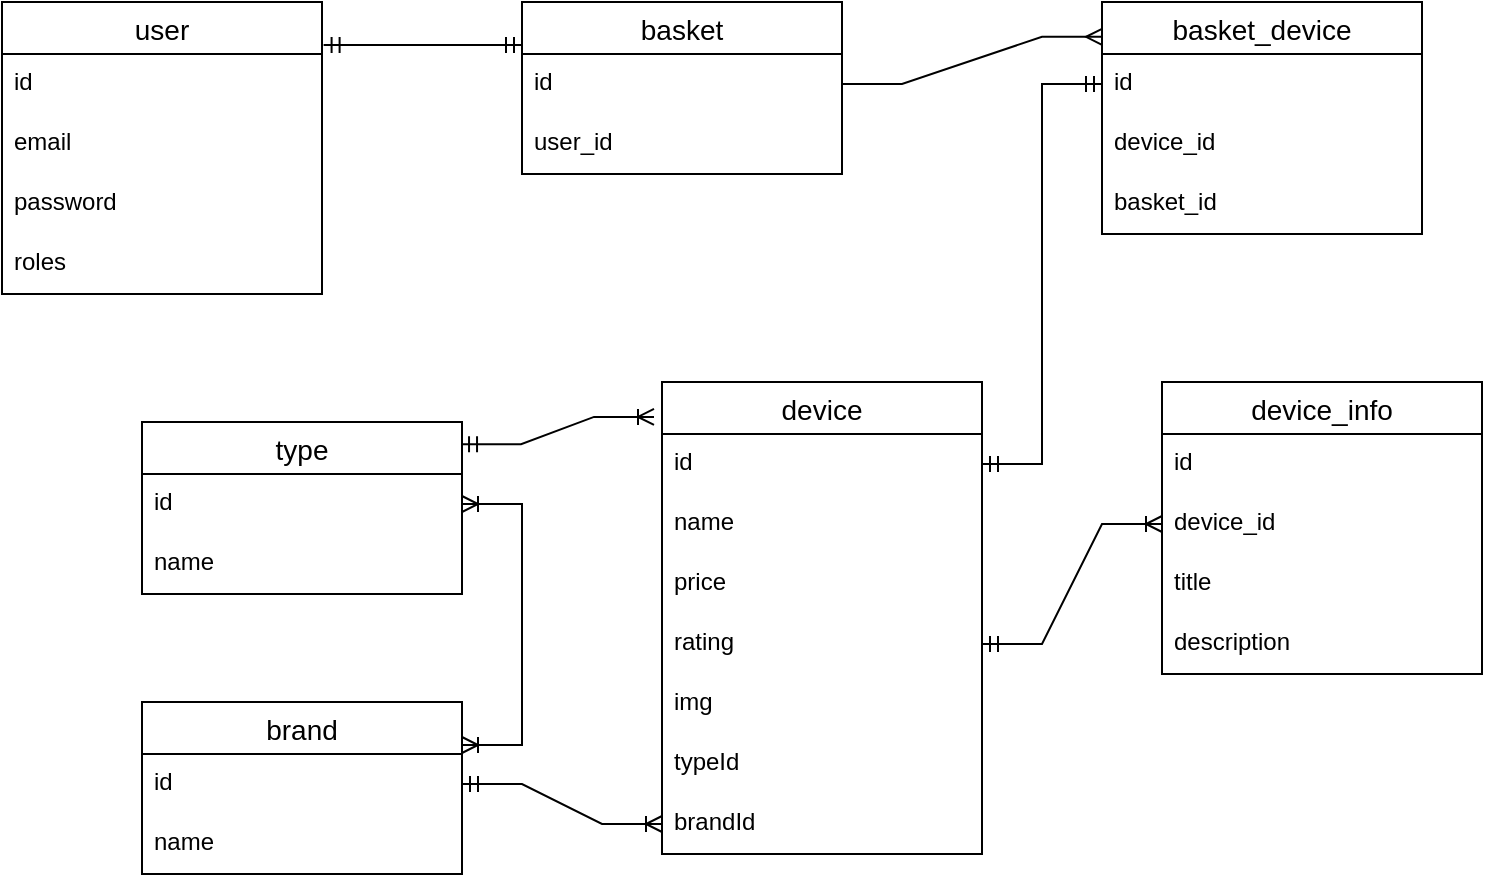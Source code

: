 <mxfile version="22.1.18" type="github">
  <diagram name="Page-1" id="M3IzxrUChmUWGdgaBAiZ">
    <mxGraphModel dx="2266" dy="920" grid="1" gridSize="10" guides="1" tooltips="1" connect="1" arrows="1" fold="1" page="1" pageScale="1" pageWidth="827" pageHeight="1169" math="0" shadow="0">
      <root>
        <mxCell id="0" />
        <mxCell id="1" parent="0" />
        <mxCell id="GBEgYmQzCYnmSpbXidUJ-2" value="user" style="swimlane;fontStyle=0;childLayout=stackLayout;horizontal=1;startSize=26;horizontalStack=0;resizeParent=1;resizeParentMax=0;resizeLast=0;collapsible=1;marginBottom=0;align=center;fontSize=14;" vertex="1" parent="1">
          <mxGeometry x="30" y="250" width="160" height="146" as="geometry">
            <mxRectangle x="40" y="250" width="70" height="30" as="alternateBounds" />
          </mxGeometry>
        </mxCell>
        <mxCell id="GBEgYmQzCYnmSpbXidUJ-3" value="id" style="text;strokeColor=none;fillColor=none;spacingLeft=4;spacingRight=4;overflow=hidden;rotatable=0;points=[[0,0.5],[1,0.5]];portConstraint=eastwest;fontSize=12;whiteSpace=wrap;html=1;" vertex="1" parent="GBEgYmQzCYnmSpbXidUJ-2">
          <mxGeometry y="26" width="160" height="30" as="geometry" />
        </mxCell>
        <mxCell id="GBEgYmQzCYnmSpbXidUJ-4" value="email&lt;br&gt;" style="text;strokeColor=none;fillColor=none;spacingLeft=4;spacingRight=4;overflow=hidden;rotatable=0;points=[[0,0.5],[1,0.5]];portConstraint=eastwest;fontSize=12;whiteSpace=wrap;html=1;" vertex="1" parent="GBEgYmQzCYnmSpbXidUJ-2">
          <mxGeometry y="56" width="160" height="30" as="geometry" />
        </mxCell>
        <mxCell id="GBEgYmQzCYnmSpbXidUJ-5" value="password" style="text;strokeColor=none;fillColor=none;spacingLeft=4;spacingRight=4;overflow=hidden;rotatable=0;points=[[0,0.5],[1,0.5]];portConstraint=eastwest;fontSize=12;whiteSpace=wrap;html=1;" vertex="1" parent="GBEgYmQzCYnmSpbXidUJ-2">
          <mxGeometry y="86" width="160" height="30" as="geometry" />
        </mxCell>
        <mxCell id="GBEgYmQzCYnmSpbXidUJ-8" value="roles" style="text;strokeColor=none;fillColor=none;spacingLeft=4;spacingRight=4;overflow=hidden;rotatable=0;points=[[0,0.5],[1,0.5]];portConstraint=eastwest;fontSize=12;whiteSpace=wrap;html=1;" vertex="1" parent="GBEgYmQzCYnmSpbXidUJ-2">
          <mxGeometry y="116" width="160" height="30" as="geometry" />
        </mxCell>
        <mxCell id="GBEgYmQzCYnmSpbXidUJ-9" value="basket" style="swimlane;fontStyle=0;childLayout=stackLayout;horizontal=1;startSize=26;horizontalStack=0;resizeParent=1;resizeParentMax=0;resizeLast=0;collapsible=1;marginBottom=0;align=center;fontSize=14;" vertex="1" parent="1">
          <mxGeometry x="290" y="250" width="160" height="86" as="geometry" />
        </mxCell>
        <mxCell id="GBEgYmQzCYnmSpbXidUJ-10" value="id" style="text;strokeColor=none;fillColor=none;spacingLeft=4;spacingRight=4;overflow=hidden;rotatable=0;points=[[0,0.5],[1,0.5]];portConstraint=eastwest;fontSize=12;whiteSpace=wrap;html=1;" vertex="1" parent="GBEgYmQzCYnmSpbXidUJ-9">
          <mxGeometry y="26" width="160" height="30" as="geometry" />
        </mxCell>
        <mxCell id="GBEgYmQzCYnmSpbXidUJ-11" value="user_id&lt;br&gt;" style="text;strokeColor=none;fillColor=none;spacingLeft=4;spacingRight=4;overflow=hidden;rotatable=0;points=[[0,0.5],[1,0.5]];portConstraint=eastwest;fontSize=12;whiteSpace=wrap;html=1;" vertex="1" parent="GBEgYmQzCYnmSpbXidUJ-9">
          <mxGeometry y="56" width="160" height="30" as="geometry" />
        </mxCell>
        <mxCell id="GBEgYmQzCYnmSpbXidUJ-13" value="" style="edgeStyle=entityRelationEdgeStyle;fontSize=12;html=1;endArrow=ERmandOne;startArrow=ERmandOne;rounded=0;entryX=0;entryY=0.25;entryDx=0;entryDy=0;exitX=1.005;exitY=0.147;exitDx=0;exitDy=0;exitPerimeter=0;" edge="1" parent="1" source="GBEgYmQzCYnmSpbXidUJ-2" target="GBEgYmQzCYnmSpbXidUJ-9">
          <mxGeometry width="100" height="100" relative="1" as="geometry">
            <mxPoint x="200" y="270" as="sourcePoint" />
            <mxPoint x="300" y="170" as="targetPoint" />
          </mxGeometry>
        </mxCell>
        <mxCell id="GBEgYmQzCYnmSpbXidUJ-14" value="device" style="swimlane;fontStyle=0;childLayout=stackLayout;horizontal=1;startSize=26;horizontalStack=0;resizeParent=1;resizeParentMax=0;resizeLast=0;collapsible=1;marginBottom=0;align=center;fontSize=14;" vertex="1" parent="1">
          <mxGeometry x="360" y="440" width="160" height="236" as="geometry" />
        </mxCell>
        <mxCell id="GBEgYmQzCYnmSpbXidUJ-15" value="id" style="text;strokeColor=none;fillColor=none;spacingLeft=4;spacingRight=4;overflow=hidden;rotatable=0;points=[[0,0.5],[1,0.5]];portConstraint=eastwest;fontSize=12;whiteSpace=wrap;html=1;" vertex="1" parent="GBEgYmQzCYnmSpbXidUJ-14">
          <mxGeometry y="26" width="160" height="30" as="geometry" />
        </mxCell>
        <mxCell id="GBEgYmQzCYnmSpbXidUJ-16" value="name&lt;span style=&quot;white-space: pre;&quot;&gt;&#x9;&lt;/span&gt;" style="text;strokeColor=none;fillColor=none;spacingLeft=4;spacingRight=4;overflow=hidden;rotatable=0;points=[[0,0.5],[1,0.5]];portConstraint=eastwest;fontSize=12;whiteSpace=wrap;html=1;" vertex="1" parent="GBEgYmQzCYnmSpbXidUJ-14">
          <mxGeometry y="56" width="160" height="30" as="geometry" />
        </mxCell>
        <mxCell id="GBEgYmQzCYnmSpbXidUJ-17" value="price&lt;br&gt;" style="text;strokeColor=none;fillColor=none;spacingLeft=4;spacingRight=4;overflow=hidden;rotatable=0;points=[[0,0.5],[1,0.5]];portConstraint=eastwest;fontSize=12;whiteSpace=wrap;html=1;" vertex="1" parent="GBEgYmQzCYnmSpbXidUJ-14">
          <mxGeometry y="86" width="160" height="30" as="geometry" />
        </mxCell>
        <mxCell id="GBEgYmQzCYnmSpbXidUJ-18" value="rating" style="text;strokeColor=none;fillColor=none;spacingLeft=4;spacingRight=4;overflow=hidden;rotatable=0;points=[[0,0.5],[1,0.5]];portConstraint=eastwest;fontSize=12;whiteSpace=wrap;html=1;" vertex="1" parent="GBEgYmQzCYnmSpbXidUJ-14">
          <mxGeometry y="116" width="160" height="30" as="geometry" />
        </mxCell>
        <mxCell id="GBEgYmQzCYnmSpbXidUJ-19" value="img&lt;br&gt;" style="text;strokeColor=none;fillColor=none;spacingLeft=4;spacingRight=4;overflow=hidden;rotatable=0;points=[[0,0.5],[1,0.5]];portConstraint=eastwest;fontSize=12;whiteSpace=wrap;html=1;" vertex="1" parent="GBEgYmQzCYnmSpbXidUJ-14">
          <mxGeometry y="146" width="160" height="30" as="geometry" />
        </mxCell>
        <mxCell id="GBEgYmQzCYnmSpbXidUJ-20" value="typeId" style="text;strokeColor=none;fillColor=none;spacingLeft=4;spacingRight=4;overflow=hidden;rotatable=0;points=[[0,0.5],[1,0.5]];portConstraint=eastwest;fontSize=12;whiteSpace=wrap;html=1;" vertex="1" parent="GBEgYmQzCYnmSpbXidUJ-14">
          <mxGeometry y="176" width="160" height="30" as="geometry" />
        </mxCell>
        <mxCell id="GBEgYmQzCYnmSpbXidUJ-21" value="brandId&lt;br&gt;" style="text;strokeColor=none;fillColor=none;spacingLeft=4;spacingRight=4;overflow=hidden;rotatable=0;points=[[0,0.5],[1,0.5]];portConstraint=eastwest;fontSize=12;whiteSpace=wrap;html=1;" vertex="1" parent="GBEgYmQzCYnmSpbXidUJ-14">
          <mxGeometry y="206" width="160" height="30" as="geometry" />
        </mxCell>
        <mxCell id="GBEgYmQzCYnmSpbXidUJ-22" value="brand" style="swimlane;fontStyle=0;childLayout=stackLayout;horizontal=1;startSize=26;horizontalStack=0;resizeParent=1;resizeParentMax=0;resizeLast=0;collapsible=1;marginBottom=0;align=center;fontSize=14;" vertex="1" parent="1">
          <mxGeometry x="100" y="600" width="160" height="86" as="geometry" />
        </mxCell>
        <mxCell id="GBEgYmQzCYnmSpbXidUJ-23" value="id" style="text;strokeColor=none;fillColor=none;spacingLeft=4;spacingRight=4;overflow=hidden;rotatable=0;points=[[0,0.5],[1,0.5]];portConstraint=eastwest;fontSize=12;whiteSpace=wrap;html=1;" vertex="1" parent="GBEgYmQzCYnmSpbXidUJ-22">
          <mxGeometry y="26" width="160" height="30" as="geometry" />
        </mxCell>
        <mxCell id="GBEgYmQzCYnmSpbXidUJ-24" value="name" style="text;strokeColor=none;fillColor=none;spacingLeft=4;spacingRight=4;overflow=hidden;rotatable=0;points=[[0,0.5],[1,0.5]];portConstraint=eastwest;fontSize=12;whiteSpace=wrap;html=1;" vertex="1" parent="GBEgYmQzCYnmSpbXidUJ-22">
          <mxGeometry y="56" width="160" height="30" as="geometry" />
        </mxCell>
        <mxCell id="GBEgYmQzCYnmSpbXidUJ-26" value="type" style="swimlane;fontStyle=0;childLayout=stackLayout;horizontal=1;startSize=26;horizontalStack=0;resizeParent=1;resizeParentMax=0;resizeLast=0;collapsible=1;marginBottom=0;align=center;fontSize=14;" vertex="1" parent="1">
          <mxGeometry x="100" y="460" width="160" height="86" as="geometry" />
        </mxCell>
        <mxCell id="GBEgYmQzCYnmSpbXidUJ-27" value="id" style="text;strokeColor=none;fillColor=none;spacingLeft=4;spacingRight=4;overflow=hidden;rotatable=0;points=[[0,0.5],[1,0.5]];portConstraint=eastwest;fontSize=12;whiteSpace=wrap;html=1;" vertex="1" parent="GBEgYmQzCYnmSpbXidUJ-26">
          <mxGeometry y="26" width="160" height="30" as="geometry" />
        </mxCell>
        <mxCell id="GBEgYmQzCYnmSpbXidUJ-28" value="name" style="text;strokeColor=none;fillColor=none;spacingLeft=4;spacingRight=4;overflow=hidden;rotatable=0;points=[[0,0.5],[1,0.5]];portConstraint=eastwest;fontSize=12;whiteSpace=wrap;html=1;" vertex="1" parent="GBEgYmQzCYnmSpbXidUJ-26">
          <mxGeometry y="56" width="160" height="30" as="geometry" />
        </mxCell>
        <mxCell id="GBEgYmQzCYnmSpbXidUJ-30" value="" style="edgeStyle=entityRelationEdgeStyle;fontSize=12;html=1;endArrow=ERoneToMany;startArrow=ERmandOne;rounded=0;exitX=0.997;exitY=0.129;exitDx=0;exitDy=0;exitPerimeter=0;entryX=-0.025;entryY=0.074;entryDx=0;entryDy=0;entryPerimeter=0;" edge="1" parent="1" source="GBEgYmQzCYnmSpbXidUJ-26" target="GBEgYmQzCYnmSpbXidUJ-14">
          <mxGeometry width="100" height="100" relative="1" as="geometry">
            <mxPoint x="320" y="540" as="sourcePoint" />
            <mxPoint x="546" y="267" as="targetPoint" />
          </mxGeometry>
        </mxCell>
        <mxCell id="GBEgYmQzCYnmSpbXidUJ-32" value="" style="edgeStyle=entityRelationEdgeStyle;fontSize=12;html=1;endArrow=ERoneToMany;startArrow=ERmandOne;rounded=0;exitX=1;exitY=0.5;exitDx=0;exitDy=0;entryX=0;entryY=0.5;entryDx=0;entryDy=0;" edge="1" parent="1" source="GBEgYmQzCYnmSpbXidUJ-23" target="GBEgYmQzCYnmSpbXidUJ-21">
          <mxGeometry width="100" height="100" relative="1" as="geometry">
            <mxPoint x="580" y="490" as="sourcePoint" />
            <mxPoint x="540" y="470" as="targetPoint" />
          </mxGeometry>
        </mxCell>
        <mxCell id="GBEgYmQzCYnmSpbXidUJ-34" value="" style="edgeStyle=entityRelationEdgeStyle;fontSize=12;html=1;endArrow=ERoneToMany;startArrow=ERoneToMany;rounded=0;exitX=1;exitY=0.5;exitDx=0;exitDy=0;entryX=1;entryY=0.25;entryDx=0;entryDy=0;" edge="1" parent="1" source="GBEgYmQzCYnmSpbXidUJ-27" target="GBEgYmQzCYnmSpbXidUJ-22">
          <mxGeometry width="100" height="100" relative="1" as="geometry">
            <mxPoint x="580" y="490" as="sourcePoint" />
            <mxPoint x="680" y="390" as="targetPoint" />
          </mxGeometry>
        </mxCell>
        <mxCell id="GBEgYmQzCYnmSpbXidUJ-35" value="device_info" style="swimlane;fontStyle=0;childLayout=stackLayout;horizontal=1;startSize=26;horizontalStack=0;resizeParent=1;resizeParentMax=0;resizeLast=0;collapsible=1;marginBottom=0;align=center;fontSize=14;" vertex="1" parent="1">
          <mxGeometry x="610" y="440" width="160" height="146" as="geometry" />
        </mxCell>
        <mxCell id="GBEgYmQzCYnmSpbXidUJ-36" value="id" style="text;strokeColor=none;fillColor=none;spacingLeft=4;spacingRight=4;overflow=hidden;rotatable=0;points=[[0,0.5],[1,0.5]];portConstraint=eastwest;fontSize=12;whiteSpace=wrap;html=1;" vertex="1" parent="GBEgYmQzCYnmSpbXidUJ-35">
          <mxGeometry y="26" width="160" height="30" as="geometry" />
        </mxCell>
        <mxCell id="GBEgYmQzCYnmSpbXidUJ-37" value="device_id" style="text;strokeColor=none;fillColor=none;spacingLeft=4;spacingRight=4;overflow=hidden;rotatable=0;points=[[0,0.5],[1,0.5]];portConstraint=eastwest;fontSize=12;whiteSpace=wrap;html=1;" vertex="1" parent="GBEgYmQzCYnmSpbXidUJ-35">
          <mxGeometry y="56" width="160" height="30" as="geometry" />
        </mxCell>
        <mxCell id="GBEgYmQzCYnmSpbXidUJ-39" value="title&lt;br&gt;" style="text;strokeColor=none;fillColor=none;spacingLeft=4;spacingRight=4;overflow=hidden;rotatable=0;points=[[0,0.5],[1,0.5]];portConstraint=eastwest;fontSize=12;whiteSpace=wrap;html=1;" vertex="1" parent="GBEgYmQzCYnmSpbXidUJ-35">
          <mxGeometry y="86" width="160" height="30" as="geometry" />
        </mxCell>
        <mxCell id="GBEgYmQzCYnmSpbXidUJ-38" value="description" style="text;strokeColor=none;fillColor=none;spacingLeft=4;spacingRight=4;overflow=hidden;rotatable=0;points=[[0,0.5],[1,0.5]];portConstraint=eastwest;fontSize=12;whiteSpace=wrap;html=1;" vertex="1" parent="GBEgYmQzCYnmSpbXidUJ-35">
          <mxGeometry y="116" width="160" height="30" as="geometry" />
        </mxCell>
        <mxCell id="GBEgYmQzCYnmSpbXidUJ-40" value="" style="edgeStyle=entityRelationEdgeStyle;fontSize=12;html=1;endArrow=ERoneToMany;startArrow=ERmandOne;rounded=0;exitX=1;exitY=0.5;exitDx=0;exitDy=0;entryX=0;entryY=0.5;entryDx=0;entryDy=0;" edge="1" parent="1" source="GBEgYmQzCYnmSpbXidUJ-18" target="GBEgYmQzCYnmSpbXidUJ-37">
          <mxGeometry width="100" height="100" relative="1" as="geometry">
            <mxPoint x="580" y="490" as="sourcePoint" />
            <mxPoint x="680" y="390" as="targetPoint" />
          </mxGeometry>
        </mxCell>
        <mxCell id="GBEgYmQzCYnmSpbXidUJ-41" value="basket_device" style="swimlane;fontStyle=0;childLayout=stackLayout;horizontal=1;startSize=26;horizontalStack=0;resizeParent=1;resizeParentMax=0;resizeLast=0;collapsible=1;marginBottom=0;align=center;fontSize=14;" vertex="1" parent="1">
          <mxGeometry x="580" y="250" width="160" height="116" as="geometry" />
        </mxCell>
        <mxCell id="GBEgYmQzCYnmSpbXidUJ-42" value="id&lt;br&gt;" style="text;strokeColor=none;fillColor=none;spacingLeft=4;spacingRight=4;overflow=hidden;rotatable=0;points=[[0,0.5],[1,0.5]];portConstraint=eastwest;fontSize=12;whiteSpace=wrap;html=1;" vertex="1" parent="GBEgYmQzCYnmSpbXidUJ-41">
          <mxGeometry y="26" width="160" height="30" as="geometry" />
        </mxCell>
        <mxCell id="GBEgYmQzCYnmSpbXidUJ-43" value="device_id" style="text;strokeColor=none;fillColor=none;spacingLeft=4;spacingRight=4;overflow=hidden;rotatable=0;points=[[0,0.5],[1,0.5]];portConstraint=eastwest;fontSize=12;whiteSpace=wrap;html=1;" vertex="1" parent="GBEgYmQzCYnmSpbXidUJ-41">
          <mxGeometry y="56" width="160" height="30" as="geometry" />
        </mxCell>
        <mxCell id="GBEgYmQzCYnmSpbXidUJ-44" value="basket_id" style="text;strokeColor=none;fillColor=none;spacingLeft=4;spacingRight=4;overflow=hidden;rotatable=0;points=[[0,0.5],[1,0.5]];portConstraint=eastwest;fontSize=12;whiteSpace=wrap;html=1;" vertex="1" parent="GBEgYmQzCYnmSpbXidUJ-41">
          <mxGeometry y="86" width="160" height="30" as="geometry" />
        </mxCell>
        <mxCell id="GBEgYmQzCYnmSpbXidUJ-45" value="" style="edgeStyle=entityRelationEdgeStyle;fontSize=12;html=1;endArrow=ERmany;rounded=0;exitX=1;exitY=0.5;exitDx=0;exitDy=0;entryX=0;entryY=0.15;entryDx=0;entryDy=0;entryPerimeter=0;" edge="1" parent="1" source="GBEgYmQzCYnmSpbXidUJ-10" target="GBEgYmQzCYnmSpbXidUJ-41">
          <mxGeometry width="100" height="100" relative="1" as="geometry">
            <mxPoint x="580" y="410" as="sourcePoint" />
            <mxPoint x="680" y="310" as="targetPoint" />
          </mxGeometry>
        </mxCell>
        <mxCell id="GBEgYmQzCYnmSpbXidUJ-46" value="" style="edgeStyle=entityRelationEdgeStyle;fontSize=12;html=1;endArrow=ERmandOne;startArrow=ERmandOne;rounded=0;exitX=1;exitY=0.5;exitDx=0;exitDy=0;entryX=0;entryY=0.5;entryDx=0;entryDy=0;" edge="1" parent="1" source="GBEgYmQzCYnmSpbXidUJ-15" target="GBEgYmQzCYnmSpbXidUJ-42">
          <mxGeometry width="100" height="100" relative="1" as="geometry">
            <mxPoint x="580" y="410" as="sourcePoint" />
            <mxPoint x="680" y="310" as="targetPoint" />
          </mxGeometry>
        </mxCell>
      </root>
    </mxGraphModel>
  </diagram>
</mxfile>
